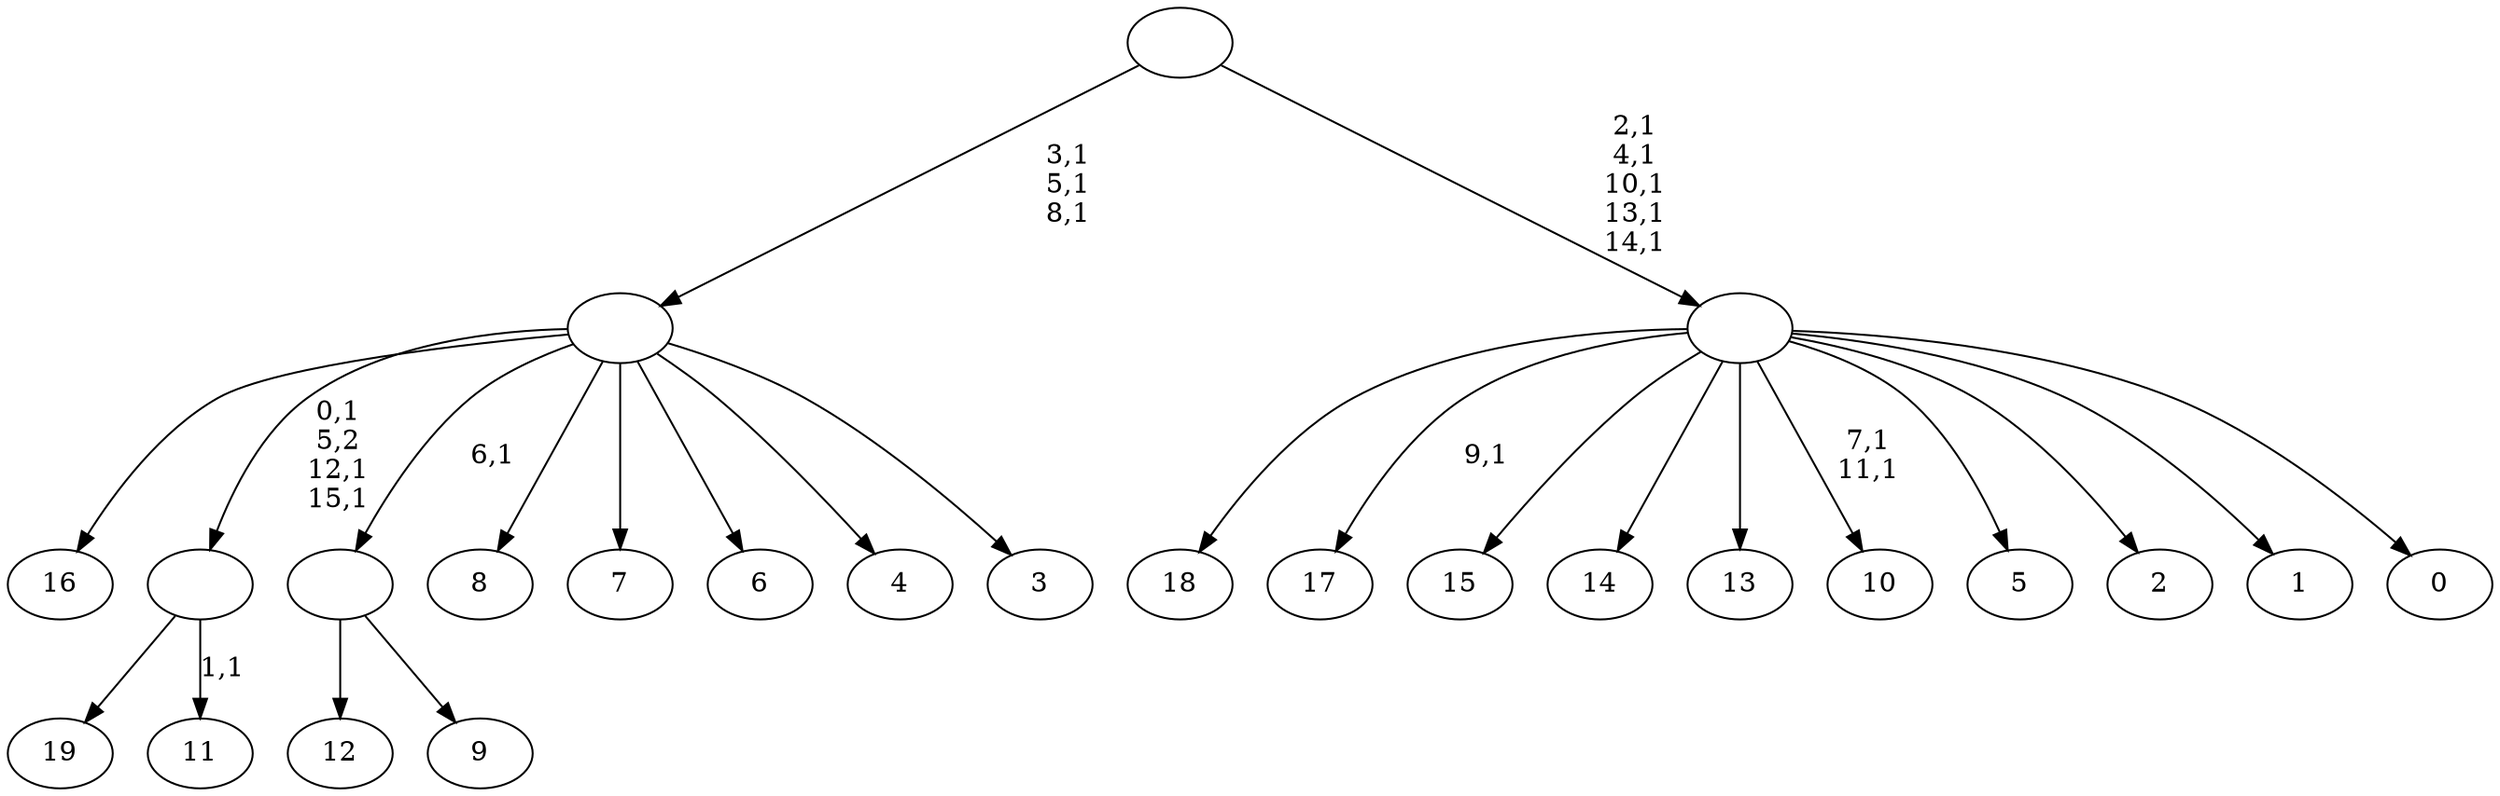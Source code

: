 digraph T {
	36 [label="19"]
	35 [label="18"]
	34 [label="17"]
	32 [label="16"]
	31 [label="15"]
	30 [label="14"]
	29 [label="13"]
	28 [label="12"]
	27 [label="11"]
	25 [label=""]
	22 [label="10"]
	19 [label="9"]
	18 [label=""]
	17 [label="8"]
	16 [label="7"]
	15 [label="6"]
	14 [label="5"]
	13 [label="4"]
	12 [label="3"]
	11 [label=""]
	8 [label="2"]
	7 [label="1"]
	6 [label="0"]
	5 [label=""]
	0 [label=""]
	25 -> 27 [label="1,1"]
	25 -> 36 [label=""]
	18 -> 28 [label=""]
	18 -> 19 [label=""]
	11 -> 25 [label="0,1\n5,2\n12,1\n15,1"]
	11 -> 32 [label=""]
	11 -> 18 [label="6,1"]
	11 -> 17 [label=""]
	11 -> 16 [label=""]
	11 -> 15 [label=""]
	11 -> 13 [label=""]
	11 -> 12 [label=""]
	5 -> 22 [label="7,1\n11,1"]
	5 -> 34 [label="9,1"]
	5 -> 35 [label=""]
	5 -> 31 [label=""]
	5 -> 30 [label=""]
	5 -> 29 [label=""]
	5 -> 14 [label=""]
	5 -> 8 [label=""]
	5 -> 7 [label=""]
	5 -> 6 [label=""]
	0 -> 5 [label="2,1\n4,1\n10,1\n13,1\n14,1"]
	0 -> 11 [label="3,1\n5,1\n8,1"]
}
